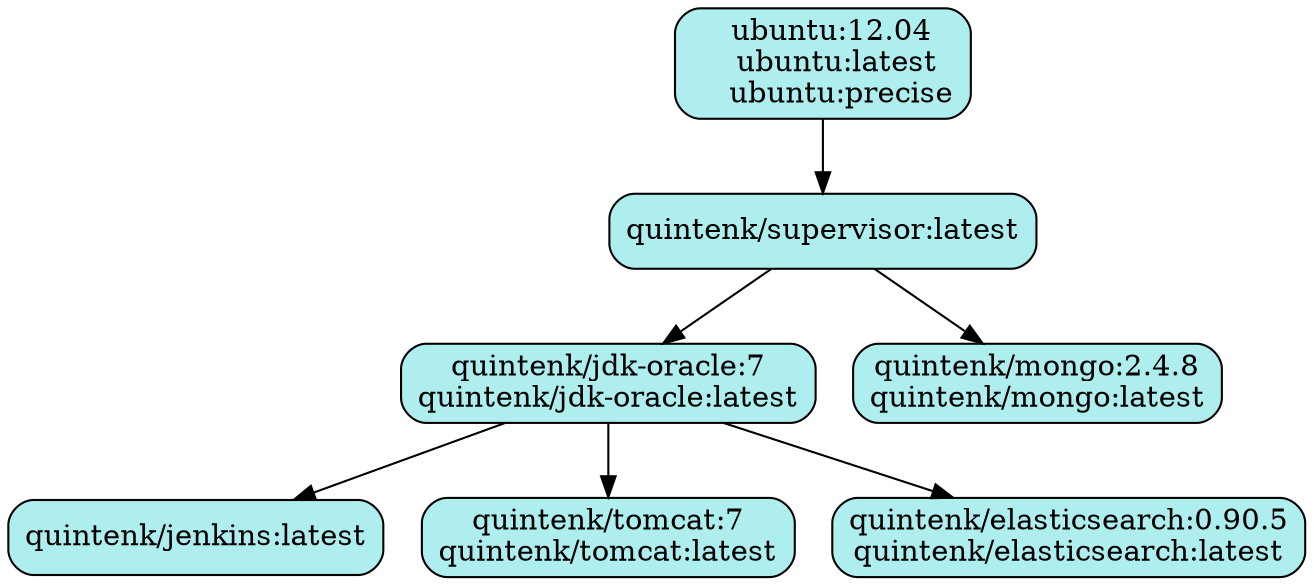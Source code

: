 digraph docker {
 "ubuntu" [label=<
    ubuntu:12.04  <br/>
    ubuntu:latest <br/>
    ubuntu:precise>,shape=box,fillcolor="paleturquoise",style="filled,rounded"];
 "supervisor" [label="quintenk/supervisor:latest",shape=box,fillcolor="paleturquoise",style="filled,rounded"];
 "jdk-oracle" [label="quintenk/jdk-oracle:7\nquintenk/jdk-oracle:latest",shape=box,fillcolor="paleturquoise",style="filled,rounded"];
 "jenkins" [label="quintenk/jenkins:latest",shape=box,fillcolor="paleturquoise",style="filled,rounded"];
 "tomcat" [label="quintenk/tomcat:7\nquintenk/tomcat:latest",shape=box,fillcolor="paleturquoise",style="filled,rounded"];
 "elasticsearch" [label="quintenk/elasticsearch:0.90.5\nquintenk/elasticsearch:latest",shape=box,fillcolor="paleturquoise",style="filled,rounded"];
 "mongo" [label="quintenk/mongo:2.4.8\nquintenk/mongo:latest",shape=box,fillcolor="paleturquoise",style="filled,rounded"];

 "ubuntu" -> "supervisor";
 "supervisor" -> "jdk-oracle";
 "supervisor" -> "mongo";
 "jdk-oracle" -> "jenkins";
 "jdk-oracle" -> "tomcat";
 "jdk-oracle" -> "elasticsearch";

}
